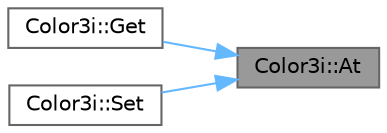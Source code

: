 digraph "Color3i::At"
{
 // LATEX_PDF_SIZE
  bgcolor="transparent";
  edge [fontname=Helvetica,fontsize=10,labelfontname=Helvetica,labelfontsize=10];
  node [fontname=Helvetica,fontsize=10,shape=box,height=0.2,width=0.4];
  rankdir="RL";
  Node1 [id="Node000001",label="Color3i::At",height=0.2,width=0.4,color="gray40", fillcolor="grey60", style="filled", fontcolor="black",tooltip=" "];
  Node1 -> Node2 [id="edge1_Node000001_Node000002",dir="back",color="steelblue1",style="solid",tooltip=" "];
  Node2 [id="Node000002",label="Color3i::Get",height=0.2,width=0.4,color="grey40", fillcolor="white", style="filled",URL="$de/d12/struct_color3i_ad875c78b60bdb81b4ed8b9113733a596.html#ad875c78b60bdb81b4ed8b9113733a596",tooltip=" "];
  Node1 -> Node3 [id="edge2_Node000001_Node000003",dir="back",color="steelblue1",style="solid",tooltip=" "];
  Node3 [id="Node000003",label="Color3i::Set",height=0.2,width=0.4,color="grey40", fillcolor="white", style="filled",URL="$de/d12/struct_color3i_a821caf2b2e32beb98b4a211c978db5b4.html#a821caf2b2e32beb98b4a211c978db5b4",tooltip=" "];
}
